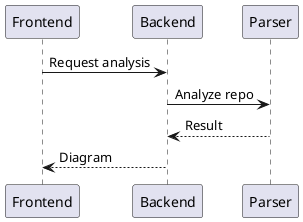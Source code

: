 @startuml
' Communication Diagram for UML Designer AI
participant Frontend
participant Backend
participant Parser
Frontend -> Backend: Request analysis
Backend -> Parser: Analyze repo
Parser --> Backend: Result
Backend --> Frontend: Diagram
@enduml